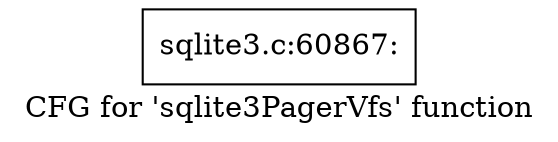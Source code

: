 digraph "CFG for 'sqlite3PagerVfs' function" {
	label="CFG for 'sqlite3PagerVfs' function";

	Node0x55c0fb869280 [shape=record,label="{sqlite3.c:60867:}"];
}
